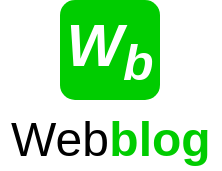 <mxfile version="15.2.7" type="device"><diagram id="bBpaKRcakQCwgI2pQZvN" name="Page-1"><mxGraphModel dx="284" dy="168" grid="0" gridSize="10" guides="1" tooltips="1" connect="1" arrows="1" fold="1" page="1" pageScale="1" pageWidth="850" pageHeight="1100" math="0" shadow="0"><root><mxCell id="0"/><mxCell id="1" parent="0"/><mxCell id="uwdLoP3py4FIr9eUGXtH-1" value="&lt;font style=&quot;font-size: 24px&quot;&gt;Web&lt;/font&gt;" style="text;html=1;strokeColor=none;fillColor=none;align=center;verticalAlign=middle;whiteSpace=wrap;rounded=0;" vertex="1" parent="1"><mxGeometry x="400" y="290" width="60" height="20" as="geometry"/></mxCell><mxCell id="uwdLoP3py4FIr9eUGXtH-2" value="&lt;font style=&quot;font-size: 24px&quot; color=&quot;#00cc00&quot;&gt;&lt;b&gt;blog&lt;/b&gt;&lt;/font&gt;" style="text;html=1;strokeColor=none;fillColor=none;align=center;verticalAlign=middle;whiteSpace=wrap;rounded=0;" vertex="1" parent="1"><mxGeometry x="450" y="290" width="60" height="20" as="geometry"/></mxCell><mxCell id="uwdLoP3py4FIr9eUGXtH-3" value="" style="rounded=1;whiteSpace=wrap;html=1;fillColor=#00CC00;strokeColor=none;" vertex="1" parent="1"><mxGeometry x="430" y="230" width="50" height="50" as="geometry"/></mxCell><mxCell id="uwdLoP3py4FIr9eUGXtH-4" value="&lt;font color=&quot;#ffffff&quot; style=&quot;font-size: 30px&quot;&gt;&lt;b&gt;&lt;i&gt;W&lt;sub&gt;b&lt;/sub&gt;&lt;/i&gt;&lt;/b&gt;&lt;/font&gt;" style="text;html=1;strokeColor=none;fillColor=none;align=center;verticalAlign=middle;whiteSpace=wrap;rounded=0;" vertex="1" parent="1"><mxGeometry x="435" y="245" width="40" height="20" as="geometry"/></mxCell></root></mxGraphModel></diagram></mxfile>